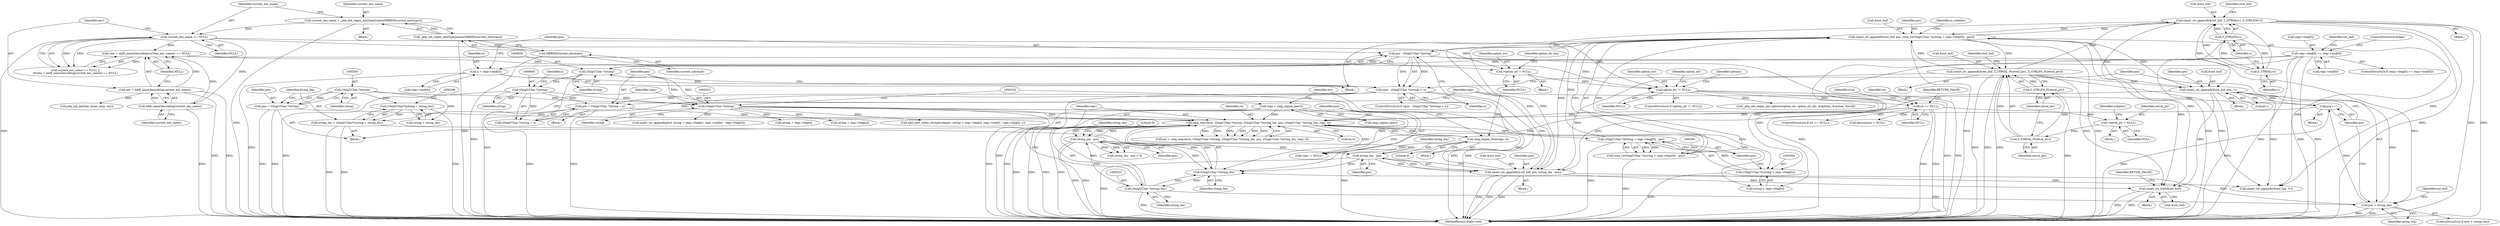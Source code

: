 digraph "0_php-src_5b597a2e5b28e2d5a52fc1be13f425f08f47cb62?w=1_1@API" {
"1000722" [label="(Call,smart_str_free(&out_buf))"];
"1000629" [label="(Call,smart_str_appendl(&out_buf, Z_STRVAL(v), Z_STRLEN(v)))"];
"1000356" [label="(Call,smart_str_appendl(&out_buf, pos, (size_t)((OnigUChar *)(string + regs->beg[0]) - pos)))"];
"1000591" [label="(Call,smart_str_appendl(&out_buf, Z_STRVAL_P(retval_ptr), Z_STRLEN_P(retval_ptr)))"];
"1000594" [label="(Call,Z_STRVAL_P(retval_ptr))"];
"1000519" [label="(Call,*retval_ptr = NULL)"];
"1000257" [label="(Call,re == NULL)"];
"1000196" [label="(Call,option_str != NULL)"];
"1000178" [label="(Call,*option_str = NULL)"];
"1000162" [label="(Call,current_enc_name == NULL)"];
"1000155" [label="(Call,current_enc_name = _php_mb_regex_mbctype2name(MBREX(current_mbctype)))"];
"1000157" [label="(Call,_php_mb_regex_mbctype2name(MBREX(current_mbctype)))"];
"1000158" [label="(Call,MBREX(current_mbctype))"];
"1000165" [label="(Call,(enc = mbfl_name2encoding(current_enc_name)) == NULL)"];
"1000166" [label="(Call,enc = mbfl_name2encoding(current_enc_name))"];
"1000168" [label="(Call,mbfl_name2encoding(current_enc_name))"];
"1000596" [label="(Call,Z_STRLEN_P(retval_ptr))"];
"1000674" [label="(Call,smart_str_appendl(&out_buf, pos, 1))"];
"1000670" [label="(Call,pos < string_lim)"];
"1000653" [label="(Call,pos - (OnigUChar *)string)"];
"1000655" [label="(Call,(OnigUChar *)string)"];
"1000314" [label="(Call,(OnigUChar *)string)"];
"1000663" [label="(Call,(OnigUChar *)string)"];
"1000292" [label="(Call,(OnigUChar *)string)"];
"1000321" [label="(Call,(OnigUChar *)string_lim)"];
"1000317" [label="(Call,(OnigUChar *)string_lim)"];
"1000694" [label="(Call,string_lim - pos)"];
"1000685" [label="(Call,string_lim - pos)"];
"1000312" [label="(Call,onig_search(re, (OnigUChar *)string, (OnigUChar *)string_lim, pos, (OnigUChar *)string_lim, regs, 0))"];
"1000679" [label="(Call,pos++)"];
"1000660" [label="(Call,pos = (OnigUChar *)string + n)"];
"1000652" [label="(Call,(pos - (OnigUChar *)string) < n)"];
"1000644" [label="(Call,n = regs->end[0])"];
"1000343" [label="(Call,regs->beg[0] == regs->end[0])"];
"1000690" [label="(Call,smart_str_appendl(&out_buf, pos, string_lim - pos))"];
"1000290" [label="(Call,pos = (OnigUChar *)string)"];
"1000302" [label="(Call,regs = onig_region_new())"];
"1000697" [label="(Call,onig_region_free(regs, 0))"];
"1000295" [label="(Call,string_lim = (OnigUChar*)(string + string_len))"];
"1000297" [label="(Call,(OnigUChar*)(string + string_len))"];
"1000362" [label="(Call,(OnigUChar *)(string + regs->beg[0]) - pos)"];
"1000363" [label="(Call,(OnigUChar *)(string + regs->beg[0]))"];
"1000360" [label="(Call,(size_t)((OnigUChar *)(string + regs->beg[0]) - pos))"];
"1000632" [label="(Call,Z_STRVAL(v))"];
"1000634" [label="(Call,Z_STRLEN(v))"];
"1000259" [label="(Identifier,NULL)"];
"1000356" [label="(Call,smart_str_appendl(&out_buf, pos, (size_t)((OnigUChar *)(string + regs->beg[0]) - pos)))"];
"1000635" [label="(Identifier,v)"];
"1000672" [label="(Identifier,string_lim)"];
"1000316" [label="(Identifier,string)"];
"1000476" [label="(Call,smart_str_appendl(pbuf, string + regs->beg[n], regs->end[n] - regs->beg[n]))"];
"1000161" [label="(Call,current_enc_name == NULL ||\n\t\t\t(enc = mbfl_name2encoding(current_enc_name)) == NULL)"];
"1000662" [label="(Call,(OnigUChar *)string + n)"];
"1000165" [label="(Call,(enc = mbfl_name2encoding(current_enc_name)) == NULL)"];
"1000176" [label="(Block,)"];
"1000691" [label="(Call,&out_buf)"];
"1000360" [label="(Call,(size_t)((OnigUChar *)(string + regs->beg[0]) - pos))"];
"1000183" [label="(Identifier,option_str_len)"];
"1000179" [label="(Identifier,option_str)"];
"1000197" [label="(Identifier,option_str)"];
"1000164" [label="(Identifier,NULL)"];
"1000362" [label="(Call,(OnigUChar *)(string + regs->beg[0]) - pos)"];
"1000153" [label="(Block,)"];
"1000722" [label="(Call,smart_str_free(&out_buf))"];
"1000633" [label="(Identifier,v)"];
"1000675" [label="(Call,&out_buf)"];
"1000699" [label="(Literal,0)"];
"1000163" [label="(Identifier,current_enc_name)"];
"1000359" [label="(Identifier,pos)"];
"1000596" [label="(Call,Z_STRLEN_P(retval_ptr))"];
"1000723" [label="(Call,&out_buf)"];
"1000587" [label="(Block,)"];
"1000594" [label="(Call,Z_STRVAL_P(retval_ptr))"];
"1000393" [label="(Call,php_mb_mbchar_bytes_ex(p, enc))"];
"1000696" [label="(Identifier,pos)"];
"1000324" [label="(Identifier,regs)"];
"1000355" [label="(ControlStructure,break;)"];
"1000670" [label="(Call,pos < string_lim)"];
"1000302" [label="(Call,regs = onig_region_new())"];
"1000686" [label="(Identifier,string_lim)"];
"1000178" [label="(Call,*option_str = NULL)"];
"1000694" [label="(Call,string_lim - pos)"];
"1000655" [label="(Call,(OnigUChar *)string)"];
"1000658" [label="(Identifier,n)"];
"1000319" [label="(Identifier,string_lim)"];
"1000698" [label="(Identifier,regs)"];
"1000668" [label="(Block,)"];
"1000661" [label="(Identifier,pos)"];
"1000198" [label="(Identifier,NULL)"];
"1000170" [label="(Identifier,NULL)"];
"1000693" [label="(Identifier,pos)"];
"1000169" [label="(Identifier,current_enc_name)"];
"1000673" [label="(Block,)"];
"1000591" [label="(Call,smart_str_appendl(&out_buf, Z_STRVAL_P(retval_ptr), Z_STRLEN_P(retval_ptr)))"];
"1000688" [label="(Literal,0)"];
"1000321" [label="(Call,(OnigUChar *)string_lim)"];
"1000618" [label="(Block,)"];
"1000257" [label="(Call,re == NULL)"];
"1000155" [label="(Call,current_enc_name = _php_mb_regex_mbctype2name(MBREX(current_mbctype)))"];
"1000261" [label="(Identifier,RETURN_FALSE)"];
"1000706" [label="(Call,regs != NULL)"];
"1000665" [label="(Identifier,string)"];
"1000307" [label="(Identifier,err)"];
"1000597" [label="(Identifier,retval_ptr)"];
"1000264" [label="(Identifier,eval)"];
"1000167" [label="(Identifier,enc)"];
"1000671" [label="(Identifier,pos)"];
"1000365" [label="(Call,string + regs->beg[0])"];
"1000695" [label="(Identifier,string_lim)"];
"1000323" [label="(Identifier,string_lim)"];
"1000256" [label="(ControlStructure,if (re == NULL))"];
"1000343" [label="(Call,regs->beg[0] == regs->end[0])"];
"1000196" [label="(Call,option_str != NULL)"];
"1000657" [label="(Identifier,string)"];
"1000685" [label="(Call,string_lim - pos)"];
"1000644" [label="(Call,n = regs->end[0])"];
"1000679" [label="(Call,pos++)"];
"1000684" [label="(Call,string_lim - pos > 0)"];
"1000543" [label="(Call,string + regs->beg[i])"];
"1000309" [label="(Block,)"];
"1000653" [label="(Call,pos - (OnigUChar *)string)"];
"1000728" [label="(Call,smart_str_appendc(&out_buf, '\0'))"];
"1000312" [label="(Call,onig_search(re, (OnigUChar *)string, (OnigUChar *)string_lim, pos, (OnigUChar *)string_lim, regs, 0))"];
"1000646" [label="(Call,regs->end[0])"];
"1000630" [label="(Call,&out_buf)"];
"1000342" [label="(ControlStructure,if (regs->beg[0] == regs->end[0]))"];
"1000201" [label="(Identifier,option_str)"];
"1000663" [label="(Call,(OnigUChar *)string)"];
"1000344" [label="(Call,regs->beg[0])"];
"1000310" [label="(Call,err = onig_search(re, (OnigUChar *)string, (OnigUChar *)string_lim, pos, (OnigUChar *)string_lim, regs, 0))"];
"1000159" [label="(Identifier,current_mbctype)"];
"1000292" [label="(Call,(OnigUChar *)string)"];
"1000659" [label="(Block,)"];
"1000725" [label="(Identifier,RETVAL_FALSE)"];
"1000674" [label="(Call,smart_str_appendl(&out_buf, pos, 1))"];
"1000325" [label="(Literal,0)"];
"1000634" [label="(Call,Z_STRLEN(v))"];
"1000212" [label="(Identifier,options)"];
"1000687" [label="(Identifier,pos)"];
"1000520" [label="(Identifier,retval_ptr)"];
"1000358" [label="(Identifier,out_buf)"];
"1000666" [label="(Identifier,n)"];
"1000320" [label="(Identifier,pos)"];
"1000595" [label="(Identifier,retval_ptr)"];
"1000168" [label="(Call,mbfl_name2encoding(current_enc_name))"];
"1000313" [label="(Identifier,re)"];
"1000166" [label="(Call,enc = mbfl_name2encoding(current_enc_name))"];
"1000519" [label="(Call,*retval_ptr = NULL)"];
"1000304" [label="(Call,onig_region_new())"];
"1000478" [label="(Call,string + regs->beg[n])"];
"1000156" [label="(Identifier,current_enc_name)"];
"1000314" [label="(Call,(OnigUChar *)string)"];
"1000651" [label="(ControlStructure,if ((pos - (OnigUChar *)string) < n))"];
"1000654" [label="(Identifier,pos)"];
"1000517" [label="(Block,)"];
"1000349" [label="(Call,regs->end[0])"];
"1000117" [label="(Block,)"];
"1000521" [label="(Identifier,NULL)"];
"1000660" [label="(Call,pos = (OnigUChar *)string + n)"];
"1000638" [label="(Identifier,eval_buf)"];
"1000677" [label="(Identifier,pos)"];
"1000277" [label="(Call,description = NULL)"];
"1000157" [label="(Call,_php_mb_regex_mbctype2name(MBREX(current_mbctype)))"];
"1000680" [label="(Identifier,pos)"];
"1000652" [label="(Call,(pos - (OnigUChar *)string) < n)"];
"1000294" [label="(Identifier,string)"];
"1000162" [label="(Call,current_enc_name == NULL)"];
"1000632" [label="(Call,Z_STRVAL(v))"];
"1000669" [label="(ControlStructure,if (pos < string_lim))"];
"1000195" [label="(ControlStructure,if (option_str != NULL))"];
"1000200" [label="(Call,_php_mb_regex_init_options(option_str, option_str_len, &options, &syntax, &eval))"];
"1000158" [label="(Call,MBREX(current_mbctype))"];
"1000296" [label="(Identifier,string_lim)"];
"1000180" [label="(Identifier,NULL)"];
"1000697" [label="(Call,onig_region_free(regs, 0))"];
"1000317" [label="(Call,(OnigUChar *)string_lim)"];
"1000303" [label="(Identifier,regs)"];
"1000690" [label="(Call,smart_str_appendl(&out_buf, pos, string_lim - pos))"];
"1000375" [label="(Identifier,is_callable)"];
"1000592" [label="(Call,&out_buf)"];
"1000258" [label="(Identifier,re)"];
"1000363" [label="(Call,(OnigUChar *)(string + regs->beg[0]))"];
"1000676" [label="(Identifier,out_buf)"];
"1000291" [label="(Identifier,pos)"];
"1000721" [label="(Block,)"];
"1000299" [label="(Call,string + string_len)"];
"1000678" [label="(Literal,1)"];
"1000341" [label="(Block,)"];
"1000295" [label="(Call,string_lim = (OnigUChar*)(string + string_len))"];
"1000600" [label="(Identifier,eval_buf)"];
"1000357" [label="(Call,&out_buf)"];
"1000629" [label="(Call,smart_str_appendl(&out_buf, Z_STRVAL(v), Z_STRLEN(v)))"];
"1000645" [label="(Identifier,n)"];
"1000541" [label="(Call,add_next_index_stringl(subpats, string + regs->beg[i], regs->end[i] - regs->beg[i], 1))"];
"1000689" [label="(Block,)"];
"1000290" [label="(Call,pos = (OnigUChar *)string)"];
"1000744" [label="(MethodReturn,static void)"];
"1000372" [label="(Identifier,pos)"];
"1000297" [label="(Call,(OnigUChar*)(string + string_len))"];
"1000526" [label="(Identifier,subpats)"];
"1000722" -> "1000721"  [label="AST: "];
"1000722" -> "1000723"  [label="CFG: "];
"1000723" -> "1000722"  [label="AST: "];
"1000725" -> "1000722"  [label="CFG: "];
"1000722" -> "1000744"  [label="DDG: "];
"1000722" -> "1000744"  [label="DDG: "];
"1000629" -> "1000722"  [label="DDG: "];
"1000356" -> "1000722"  [label="DDG: "];
"1000591" -> "1000722"  [label="DDG: "];
"1000674" -> "1000722"  [label="DDG: "];
"1000690" -> "1000722"  [label="DDG: "];
"1000629" -> "1000618"  [label="AST: "];
"1000629" -> "1000634"  [label="CFG: "];
"1000630" -> "1000629"  [label="AST: "];
"1000632" -> "1000629"  [label="AST: "];
"1000634" -> "1000629"  [label="AST: "];
"1000638" -> "1000629"  [label="CFG: "];
"1000629" -> "1000744"  [label="DDG: "];
"1000629" -> "1000744"  [label="DDG: "];
"1000629" -> "1000744"  [label="DDG: "];
"1000629" -> "1000356"  [label="DDG: "];
"1000356" -> "1000629"  [label="DDG: "];
"1000591" -> "1000629"  [label="DDG: "];
"1000632" -> "1000629"  [label="DDG: "];
"1000634" -> "1000629"  [label="DDG: "];
"1000629" -> "1000674"  [label="DDG: "];
"1000629" -> "1000690"  [label="DDG: "];
"1000629" -> "1000728"  [label="DDG: "];
"1000356" -> "1000341"  [label="AST: "];
"1000356" -> "1000360"  [label="CFG: "];
"1000357" -> "1000356"  [label="AST: "];
"1000359" -> "1000356"  [label="AST: "];
"1000360" -> "1000356"  [label="AST: "];
"1000375" -> "1000356"  [label="CFG: "];
"1000356" -> "1000744"  [label="DDG: "];
"1000356" -> "1000744"  [label="DDG: "];
"1000591" -> "1000356"  [label="DDG: "];
"1000674" -> "1000356"  [label="DDG: "];
"1000690" -> "1000356"  [label="DDG: "];
"1000362" -> "1000356"  [label="DDG: "];
"1000360" -> "1000356"  [label="DDG: "];
"1000356" -> "1000591"  [label="DDG: "];
"1000356" -> "1000653"  [label="DDG: "];
"1000356" -> "1000674"  [label="DDG: "];
"1000356" -> "1000690"  [label="DDG: "];
"1000356" -> "1000728"  [label="DDG: "];
"1000591" -> "1000587"  [label="AST: "];
"1000591" -> "1000596"  [label="CFG: "];
"1000592" -> "1000591"  [label="AST: "];
"1000594" -> "1000591"  [label="AST: "];
"1000596" -> "1000591"  [label="AST: "];
"1000600" -> "1000591"  [label="CFG: "];
"1000591" -> "1000744"  [label="DDG: "];
"1000591" -> "1000744"  [label="DDG: "];
"1000591" -> "1000744"  [label="DDG: "];
"1000594" -> "1000591"  [label="DDG: "];
"1000596" -> "1000591"  [label="DDG: "];
"1000591" -> "1000674"  [label="DDG: "];
"1000591" -> "1000690"  [label="DDG: "];
"1000591" -> "1000728"  [label="DDG: "];
"1000594" -> "1000595"  [label="CFG: "];
"1000595" -> "1000594"  [label="AST: "];
"1000597" -> "1000594"  [label="CFG: "];
"1000519" -> "1000594"  [label="DDG: "];
"1000594" -> "1000596"  [label="DDG: "];
"1000519" -> "1000517"  [label="AST: "];
"1000519" -> "1000521"  [label="CFG: "];
"1000520" -> "1000519"  [label="AST: "];
"1000521" -> "1000519"  [label="AST: "];
"1000526" -> "1000519"  [label="CFG: "];
"1000257" -> "1000519"  [label="DDG: "];
"1000257" -> "1000256"  [label="AST: "];
"1000257" -> "1000259"  [label="CFG: "];
"1000258" -> "1000257"  [label="AST: "];
"1000259" -> "1000257"  [label="AST: "];
"1000261" -> "1000257"  [label="CFG: "];
"1000264" -> "1000257"  [label="CFG: "];
"1000257" -> "1000744"  [label="DDG: "];
"1000257" -> "1000744"  [label="DDG: "];
"1000196" -> "1000257"  [label="DDG: "];
"1000257" -> "1000277"  [label="DDG: "];
"1000257" -> "1000312"  [label="DDG: "];
"1000257" -> "1000706"  [label="DDG: "];
"1000196" -> "1000195"  [label="AST: "];
"1000196" -> "1000198"  [label="CFG: "];
"1000197" -> "1000196"  [label="AST: "];
"1000198" -> "1000196"  [label="AST: "];
"1000201" -> "1000196"  [label="CFG: "];
"1000212" -> "1000196"  [label="CFG: "];
"1000196" -> "1000744"  [label="DDG: "];
"1000196" -> "1000744"  [label="DDG: "];
"1000178" -> "1000196"  [label="DDG: "];
"1000162" -> "1000196"  [label="DDG: "];
"1000165" -> "1000196"  [label="DDG: "];
"1000196" -> "1000200"  [label="DDG: "];
"1000178" -> "1000176"  [label="AST: "];
"1000178" -> "1000180"  [label="CFG: "];
"1000179" -> "1000178"  [label="AST: "];
"1000180" -> "1000178"  [label="AST: "];
"1000183" -> "1000178"  [label="CFG: "];
"1000162" -> "1000178"  [label="DDG: "];
"1000165" -> "1000178"  [label="DDG: "];
"1000162" -> "1000161"  [label="AST: "];
"1000162" -> "1000164"  [label="CFG: "];
"1000163" -> "1000162"  [label="AST: "];
"1000164" -> "1000162"  [label="AST: "];
"1000167" -> "1000162"  [label="CFG: "];
"1000161" -> "1000162"  [label="CFG: "];
"1000162" -> "1000744"  [label="DDG: "];
"1000162" -> "1000161"  [label="DDG: "];
"1000162" -> "1000161"  [label="DDG: "];
"1000155" -> "1000162"  [label="DDG: "];
"1000162" -> "1000168"  [label="DDG: "];
"1000162" -> "1000165"  [label="DDG: "];
"1000155" -> "1000153"  [label="AST: "];
"1000155" -> "1000157"  [label="CFG: "];
"1000156" -> "1000155"  [label="AST: "];
"1000157" -> "1000155"  [label="AST: "];
"1000163" -> "1000155"  [label="CFG: "];
"1000155" -> "1000744"  [label="DDG: "];
"1000157" -> "1000155"  [label="DDG: "];
"1000157" -> "1000158"  [label="CFG: "];
"1000158" -> "1000157"  [label="AST: "];
"1000157" -> "1000744"  [label="DDG: "];
"1000158" -> "1000157"  [label="DDG: "];
"1000158" -> "1000159"  [label="CFG: "];
"1000159" -> "1000158"  [label="AST: "];
"1000158" -> "1000744"  [label="DDG: "];
"1000165" -> "1000161"  [label="AST: "];
"1000165" -> "1000170"  [label="CFG: "];
"1000166" -> "1000165"  [label="AST: "];
"1000170" -> "1000165"  [label="AST: "];
"1000161" -> "1000165"  [label="CFG: "];
"1000165" -> "1000161"  [label="DDG: "];
"1000166" -> "1000165"  [label="DDG: "];
"1000168" -> "1000165"  [label="DDG: "];
"1000166" -> "1000168"  [label="CFG: "];
"1000167" -> "1000166"  [label="AST: "];
"1000168" -> "1000166"  [label="AST: "];
"1000170" -> "1000166"  [label="CFG: "];
"1000166" -> "1000744"  [label="DDG: "];
"1000166" -> "1000744"  [label="DDG: "];
"1000168" -> "1000166"  [label="DDG: "];
"1000166" -> "1000393"  [label="DDG: "];
"1000168" -> "1000169"  [label="CFG: "];
"1000169" -> "1000168"  [label="AST: "];
"1000168" -> "1000744"  [label="DDG: "];
"1000596" -> "1000597"  [label="CFG: "];
"1000597" -> "1000596"  [label="AST: "];
"1000596" -> "1000744"  [label="DDG: "];
"1000674" -> "1000673"  [label="AST: "];
"1000674" -> "1000678"  [label="CFG: "];
"1000675" -> "1000674"  [label="AST: "];
"1000677" -> "1000674"  [label="AST: "];
"1000678" -> "1000674"  [label="AST: "];
"1000680" -> "1000674"  [label="CFG: "];
"1000674" -> "1000744"  [label="DDG: "];
"1000670" -> "1000674"  [label="DDG: "];
"1000674" -> "1000679"  [label="DDG: "];
"1000674" -> "1000690"  [label="DDG: "];
"1000674" -> "1000728"  [label="DDG: "];
"1000670" -> "1000669"  [label="AST: "];
"1000670" -> "1000672"  [label="CFG: "];
"1000671" -> "1000670"  [label="AST: "];
"1000672" -> "1000670"  [label="AST: "];
"1000676" -> "1000670"  [label="CFG: "];
"1000680" -> "1000670"  [label="CFG: "];
"1000670" -> "1000744"  [label="DDG: "];
"1000670" -> "1000744"  [label="DDG: "];
"1000670" -> "1000317"  [label="DDG: "];
"1000653" -> "1000670"  [label="DDG: "];
"1000321" -> "1000670"  [label="DDG: "];
"1000670" -> "1000679"  [label="DDG: "];
"1000653" -> "1000652"  [label="AST: "];
"1000653" -> "1000655"  [label="CFG: "];
"1000654" -> "1000653"  [label="AST: "];
"1000655" -> "1000653"  [label="AST: "];
"1000658" -> "1000653"  [label="CFG: "];
"1000653" -> "1000744"  [label="DDG: "];
"1000653" -> "1000652"  [label="DDG: "];
"1000653" -> "1000652"  [label="DDG: "];
"1000655" -> "1000653"  [label="DDG: "];
"1000655" -> "1000657"  [label="CFG: "];
"1000656" -> "1000655"  [label="AST: "];
"1000657" -> "1000655"  [label="AST: "];
"1000655" -> "1000744"  [label="DDG: "];
"1000655" -> "1000314"  [label="DDG: "];
"1000314" -> "1000655"  [label="DDG: "];
"1000655" -> "1000663"  [label="DDG: "];
"1000314" -> "1000312"  [label="AST: "];
"1000314" -> "1000316"  [label="CFG: "];
"1000315" -> "1000314"  [label="AST: "];
"1000316" -> "1000314"  [label="AST: "];
"1000318" -> "1000314"  [label="CFG: "];
"1000314" -> "1000744"  [label="DDG: "];
"1000314" -> "1000312"  [label="DDG: "];
"1000663" -> "1000314"  [label="DDG: "];
"1000292" -> "1000314"  [label="DDG: "];
"1000314" -> "1000363"  [label="DDG: "];
"1000314" -> "1000365"  [label="DDG: "];
"1000314" -> "1000476"  [label="DDG: "];
"1000314" -> "1000478"  [label="DDG: "];
"1000314" -> "1000541"  [label="DDG: "];
"1000314" -> "1000543"  [label="DDG: "];
"1000663" -> "1000662"  [label="AST: "];
"1000663" -> "1000665"  [label="CFG: "];
"1000664" -> "1000663"  [label="AST: "];
"1000665" -> "1000663"  [label="AST: "];
"1000666" -> "1000663"  [label="CFG: "];
"1000663" -> "1000744"  [label="DDG: "];
"1000663" -> "1000660"  [label="DDG: "];
"1000663" -> "1000662"  [label="DDG: "];
"1000292" -> "1000290"  [label="AST: "];
"1000292" -> "1000294"  [label="CFG: "];
"1000293" -> "1000292"  [label="AST: "];
"1000294" -> "1000292"  [label="AST: "];
"1000290" -> "1000292"  [label="CFG: "];
"1000292" -> "1000290"  [label="DDG: "];
"1000292" -> "1000297"  [label="DDG: "];
"1000292" -> "1000299"  [label="DDG: "];
"1000321" -> "1000312"  [label="AST: "];
"1000321" -> "1000323"  [label="CFG: "];
"1000322" -> "1000321"  [label="AST: "];
"1000323" -> "1000321"  [label="AST: "];
"1000324" -> "1000321"  [label="CFG: "];
"1000321" -> "1000744"  [label="DDG: "];
"1000321" -> "1000317"  [label="DDG: "];
"1000321" -> "1000312"  [label="DDG: "];
"1000317" -> "1000321"  [label="DDG: "];
"1000321" -> "1000685"  [label="DDG: "];
"1000317" -> "1000312"  [label="AST: "];
"1000317" -> "1000319"  [label="CFG: "];
"1000318" -> "1000317"  [label="AST: "];
"1000319" -> "1000317"  [label="AST: "];
"1000320" -> "1000317"  [label="CFG: "];
"1000317" -> "1000312"  [label="DDG: "];
"1000694" -> "1000317"  [label="DDG: "];
"1000295" -> "1000317"  [label="DDG: "];
"1000685" -> "1000317"  [label="DDG: "];
"1000694" -> "1000690"  [label="AST: "];
"1000694" -> "1000696"  [label="CFG: "];
"1000695" -> "1000694"  [label="AST: "];
"1000696" -> "1000694"  [label="AST: "];
"1000690" -> "1000694"  [label="CFG: "];
"1000694" -> "1000744"  [label="DDG: "];
"1000694" -> "1000690"  [label="DDG: "];
"1000694" -> "1000690"  [label="DDG: "];
"1000685" -> "1000694"  [label="DDG: "];
"1000685" -> "1000694"  [label="DDG: "];
"1000685" -> "1000684"  [label="AST: "];
"1000685" -> "1000687"  [label="CFG: "];
"1000686" -> "1000685"  [label="AST: "];
"1000687" -> "1000685"  [label="AST: "];
"1000688" -> "1000685"  [label="CFG: "];
"1000685" -> "1000744"  [label="DDG: "];
"1000685" -> "1000744"  [label="DDG: "];
"1000685" -> "1000312"  [label="DDG: "];
"1000685" -> "1000684"  [label="DDG: "];
"1000685" -> "1000684"  [label="DDG: "];
"1000312" -> "1000685"  [label="DDG: "];
"1000312" -> "1000310"  [label="AST: "];
"1000312" -> "1000325"  [label="CFG: "];
"1000313" -> "1000312"  [label="AST: "];
"1000320" -> "1000312"  [label="AST: "];
"1000324" -> "1000312"  [label="AST: "];
"1000325" -> "1000312"  [label="AST: "];
"1000310" -> "1000312"  [label="CFG: "];
"1000312" -> "1000744"  [label="DDG: "];
"1000312" -> "1000744"  [label="DDG: "];
"1000312" -> "1000744"  [label="DDG: "];
"1000312" -> "1000744"  [label="DDG: "];
"1000312" -> "1000310"  [label="DDG: "];
"1000312" -> "1000310"  [label="DDG: "];
"1000312" -> "1000310"  [label="DDG: "];
"1000312" -> "1000310"  [label="DDG: "];
"1000312" -> "1000310"  [label="DDG: "];
"1000312" -> "1000310"  [label="DDG: "];
"1000679" -> "1000312"  [label="DDG: "];
"1000660" -> "1000312"  [label="DDG: "];
"1000690" -> "1000312"  [label="DDG: "];
"1000290" -> "1000312"  [label="DDG: "];
"1000302" -> "1000312"  [label="DDG: "];
"1000697" -> "1000312"  [label="DDG: "];
"1000312" -> "1000362"  [label="DDG: "];
"1000312" -> "1000697"  [label="DDG: "];
"1000312" -> "1000706"  [label="DDG: "];
"1000679" -> "1000668"  [label="AST: "];
"1000679" -> "1000680"  [label="CFG: "];
"1000680" -> "1000679"  [label="AST: "];
"1000698" -> "1000679"  [label="CFG: "];
"1000679" -> "1000744"  [label="DDG: "];
"1000660" -> "1000659"  [label="AST: "];
"1000660" -> "1000662"  [label="CFG: "];
"1000661" -> "1000660"  [label="AST: "];
"1000662" -> "1000660"  [label="AST: "];
"1000698" -> "1000660"  [label="CFG: "];
"1000660" -> "1000744"  [label="DDG: "];
"1000660" -> "1000744"  [label="DDG: "];
"1000652" -> "1000660"  [label="DDG: "];
"1000652" -> "1000651"  [label="AST: "];
"1000652" -> "1000658"  [label="CFG: "];
"1000658" -> "1000652"  [label="AST: "];
"1000661" -> "1000652"  [label="CFG: "];
"1000671" -> "1000652"  [label="CFG: "];
"1000652" -> "1000744"  [label="DDG: "];
"1000652" -> "1000744"  [label="DDG: "];
"1000652" -> "1000744"  [label="DDG: "];
"1000644" -> "1000652"  [label="DDG: "];
"1000652" -> "1000662"  [label="DDG: "];
"1000644" -> "1000341"  [label="AST: "];
"1000644" -> "1000646"  [label="CFG: "];
"1000645" -> "1000644"  [label="AST: "];
"1000646" -> "1000644"  [label="AST: "];
"1000654" -> "1000644"  [label="CFG: "];
"1000644" -> "1000744"  [label="DDG: "];
"1000343" -> "1000644"  [label="DDG: "];
"1000343" -> "1000342"  [label="AST: "];
"1000343" -> "1000349"  [label="CFG: "];
"1000344" -> "1000343"  [label="AST: "];
"1000349" -> "1000343"  [label="AST: "];
"1000355" -> "1000343"  [label="CFG: "];
"1000358" -> "1000343"  [label="CFG: "];
"1000343" -> "1000744"  [label="DDG: "];
"1000343" -> "1000744"  [label="DDG: "];
"1000343" -> "1000744"  [label="DDG: "];
"1000343" -> "1000363"  [label="DDG: "];
"1000343" -> "1000365"  [label="DDG: "];
"1000690" -> "1000689"  [label="AST: "];
"1000691" -> "1000690"  [label="AST: "];
"1000693" -> "1000690"  [label="AST: "];
"1000698" -> "1000690"  [label="CFG: "];
"1000690" -> "1000744"  [label="DDG: "];
"1000690" -> "1000744"  [label="DDG: "];
"1000690" -> "1000744"  [label="DDG: "];
"1000690" -> "1000728"  [label="DDG: "];
"1000290" -> "1000117"  [label="AST: "];
"1000291" -> "1000290"  [label="AST: "];
"1000296" -> "1000290"  [label="CFG: "];
"1000290" -> "1000744"  [label="DDG: "];
"1000290" -> "1000744"  [label="DDG: "];
"1000302" -> "1000117"  [label="AST: "];
"1000302" -> "1000304"  [label="CFG: "];
"1000303" -> "1000302"  [label="AST: "];
"1000304" -> "1000302"  [label="AST: "];
"1000307" -> "1000302"  [label="CFG: "];
"1000302" -> "1000744"  [label="DDG: "];
"1000302" -> "1000706"  [label="DDG: "];
"1000697" -> "1000309"  [label="AST: "];
"1000697" -> "1000699"  [label="CFG: "];
"1000698" -> "1000697"  [label="AST: "];
"1000699" -> "1000697"  [label="AST: "];
"1000307" -> "1000697"  [label="CFG: "];
"1000697" -> "1000744"  [label="DDG: "];
"1000697" -> "1000706"  [label="DDG: "];
"1000295" -> "1000117"  [label="AST: "];
"1000295" -> "1000297"  [label="CFG: "];
"1000296" -> "1000295"  [label="AST: "];
"1000297" -> "1000295"  [label="AST: "];
"1000303" -> "1000295"  [label="CFG: "];
"1000295" -> "1000744"  [label="DDG: "];
"1000295" -> "1000744"  [label="DDG: "];
"1000297" -> "1000295"  [label="DDG: "];
"1000297" -> "1000299"  [label="CFG: "];
"1000298" -> "1000297"  [label="AST: "];
"1000299" -> "1000297"  [label="AST: "];
"1000297" -> "1000744"  [label="DDG: "];
"1000362" -> "1000360"  [label="AST: "];
"1000362" -> "1000372"  [label="CFG: "];
"1000363" -> "1000362"  [label="AST: "];
"1000372" -> "1000362"  [label="AST: "];
"1000360" -> "1000362"  [label="CFG: "];
"1000362" -> "1000744"  [label="DDG: "];
"1000362" -> "1000360"  [label="DDG: "];
"1000362" -> "1000360"  [label="DDG: "];
"1000363" -> "1000362"  [label="DDG: "];
"1000363" -> "1000365"  [label="CFG: "];
"1000364" -> "1000363"  [label="AST: "];
"1000365" -> "1000363"  [label="AST: "];
"1000372" -> "1000363"  [label="CFG: "];
"1000363" -> "1000744"  [label="DDG: "];
"1000361" -> "1000360"  [label="AST: "];
"1000360" -> "1000744"  [label="DDG: "];
"1000632" -> "1000633"  [label="CFG: "];
"1000633" -> "1000632"  [label="AST: "];
"1000635" -> "1000632"  [label="CFG: "];
"1000634" -> "1000632"  [label="DDG: "];
"1000632" -> "1000634"  [label="DDG: "];
"1000634" -> "1000635"  [label="CFG: "];
"1000635" -> "1000634"  [label="AST: "];
"1000634" -> "1000744"  [label="DDG: "];
}
